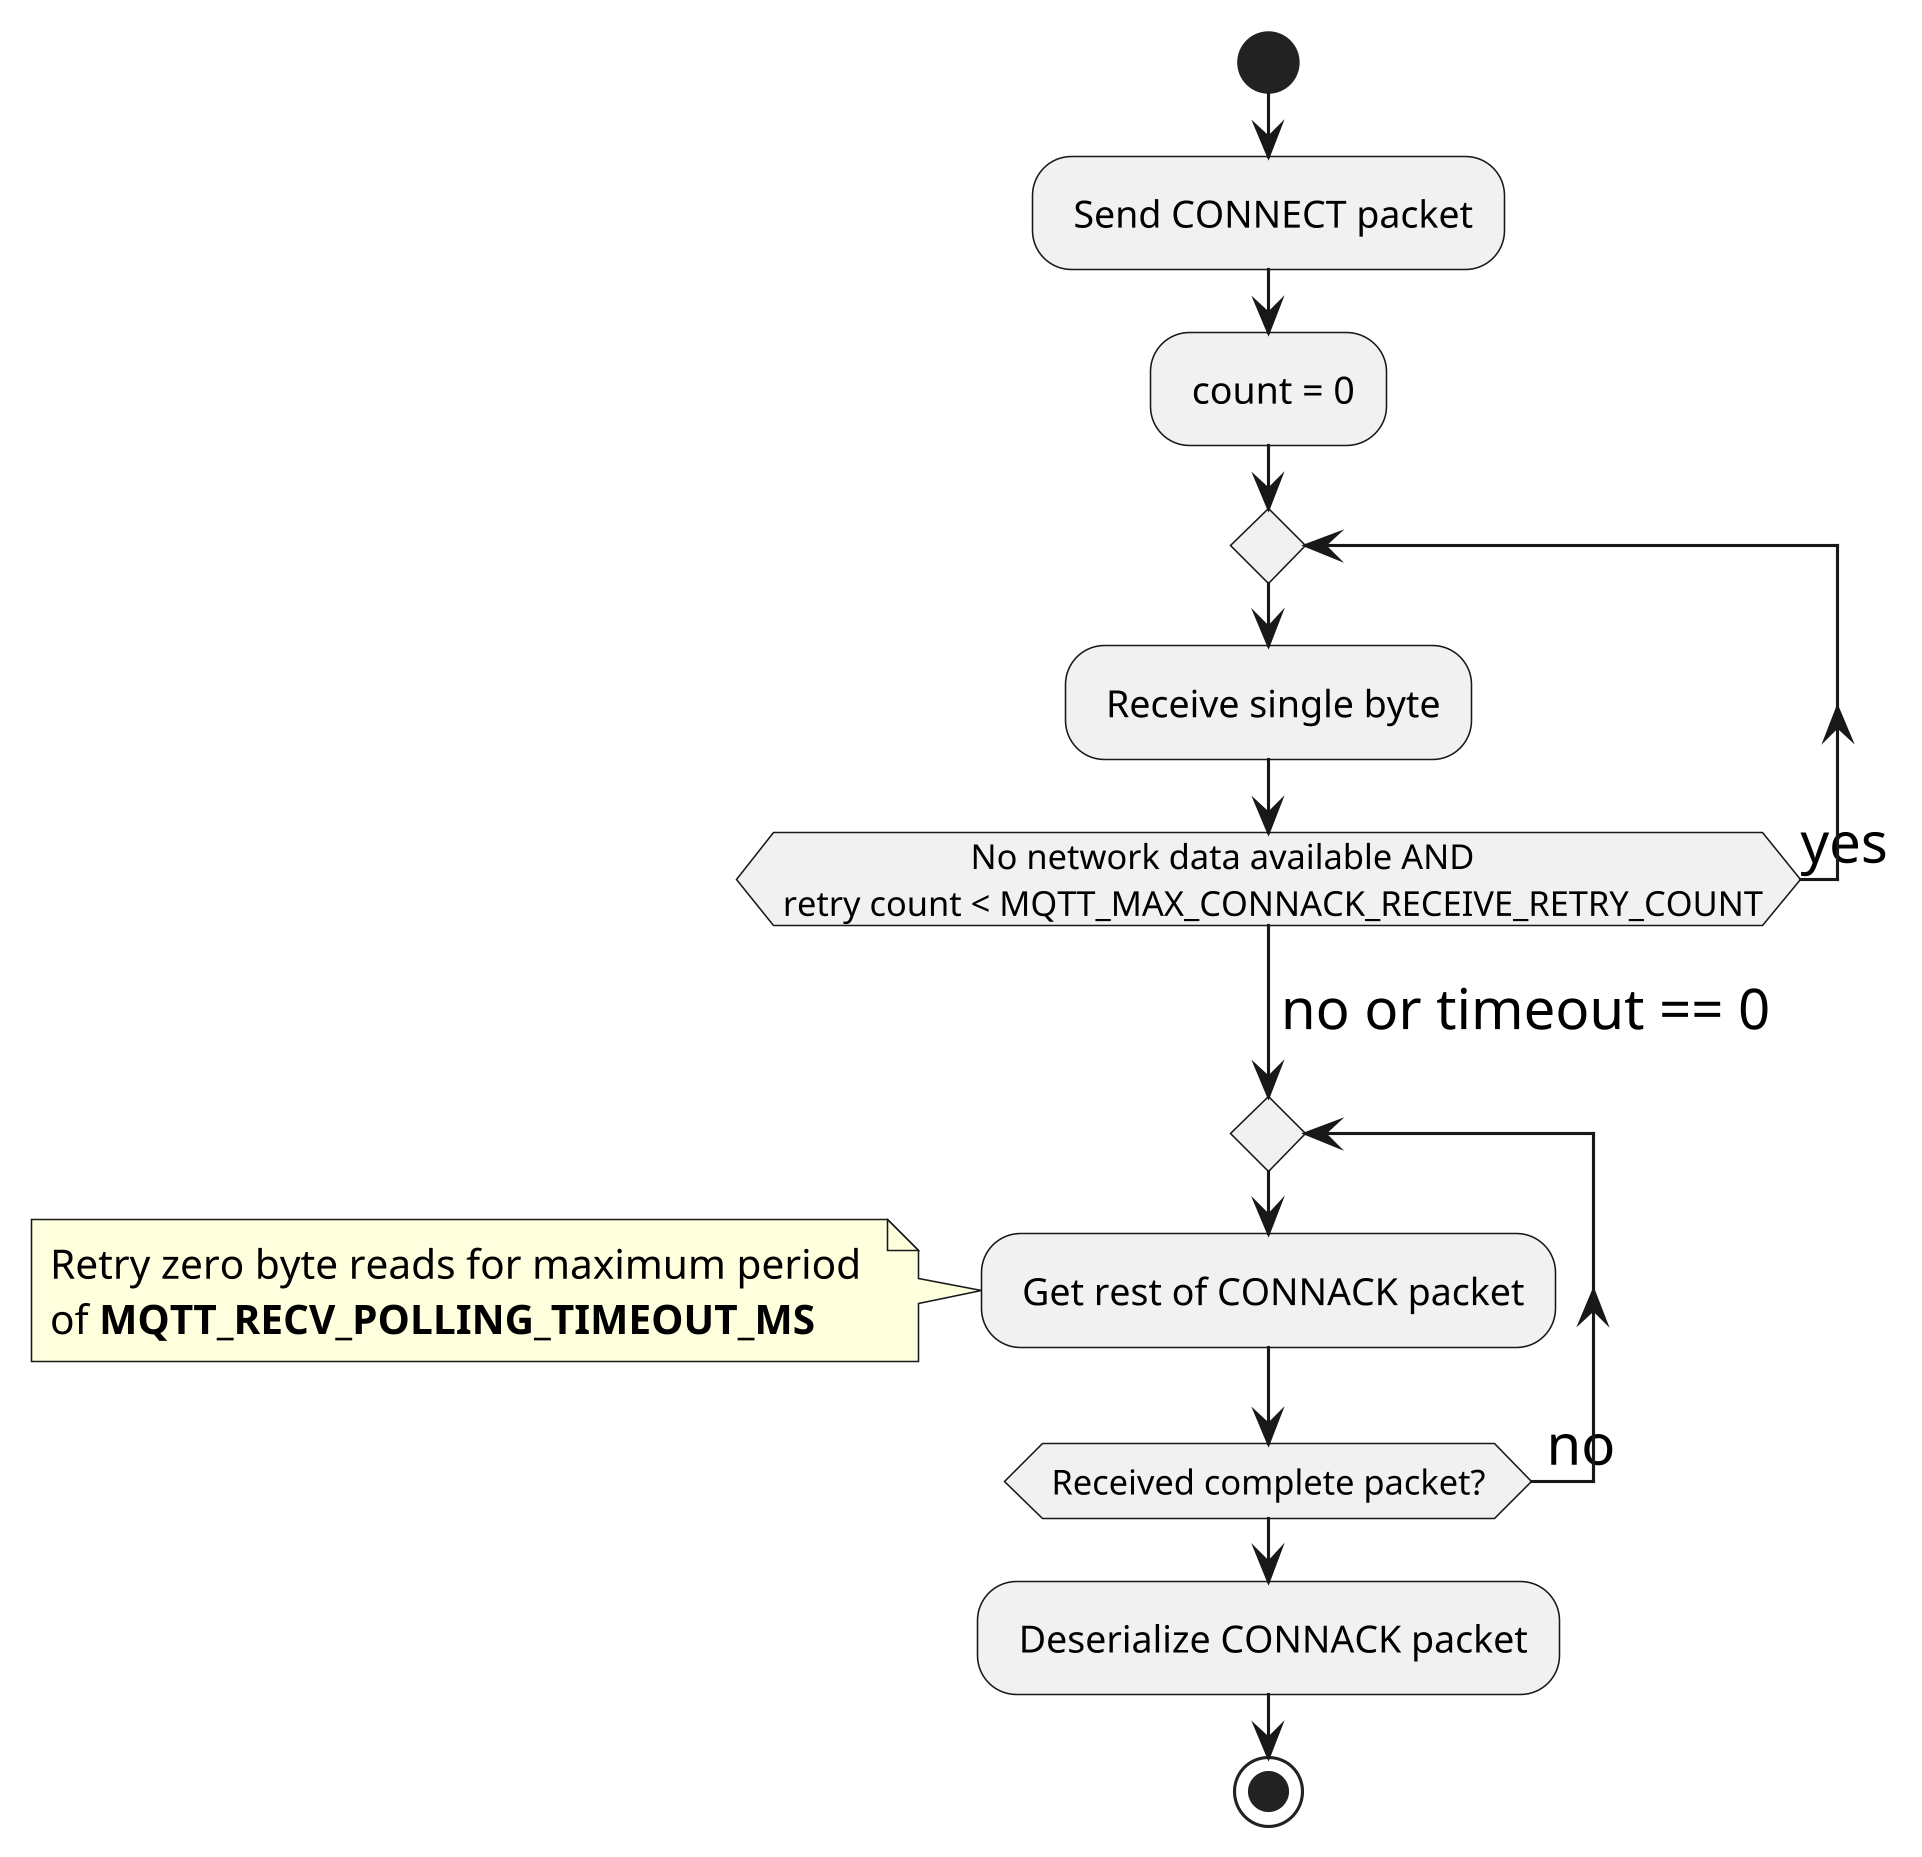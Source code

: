 @startuml
skinparam dpi 300
skinparam ArrowFontSize 18

start
: Send CONNECT packet;
: count = 0;

repeat
	: Receive single byte;
repeat while (                      No network data available AND \n retry count < MQTT_MAX_CONNACK_RECEIVE_RETRY_COUNT) is (yes)
-> no or timeout == 0;

repeat
	: Get rest of CONNACK packet;
	note left: Retry zero byte reads for maximum period \nof **MQTT_RECV_POLLING_TIMEOUT_MS**
repeat while( Received complete packet? ) is ( no )
: Deserialize CONNACK packet;
stop

@enduml
